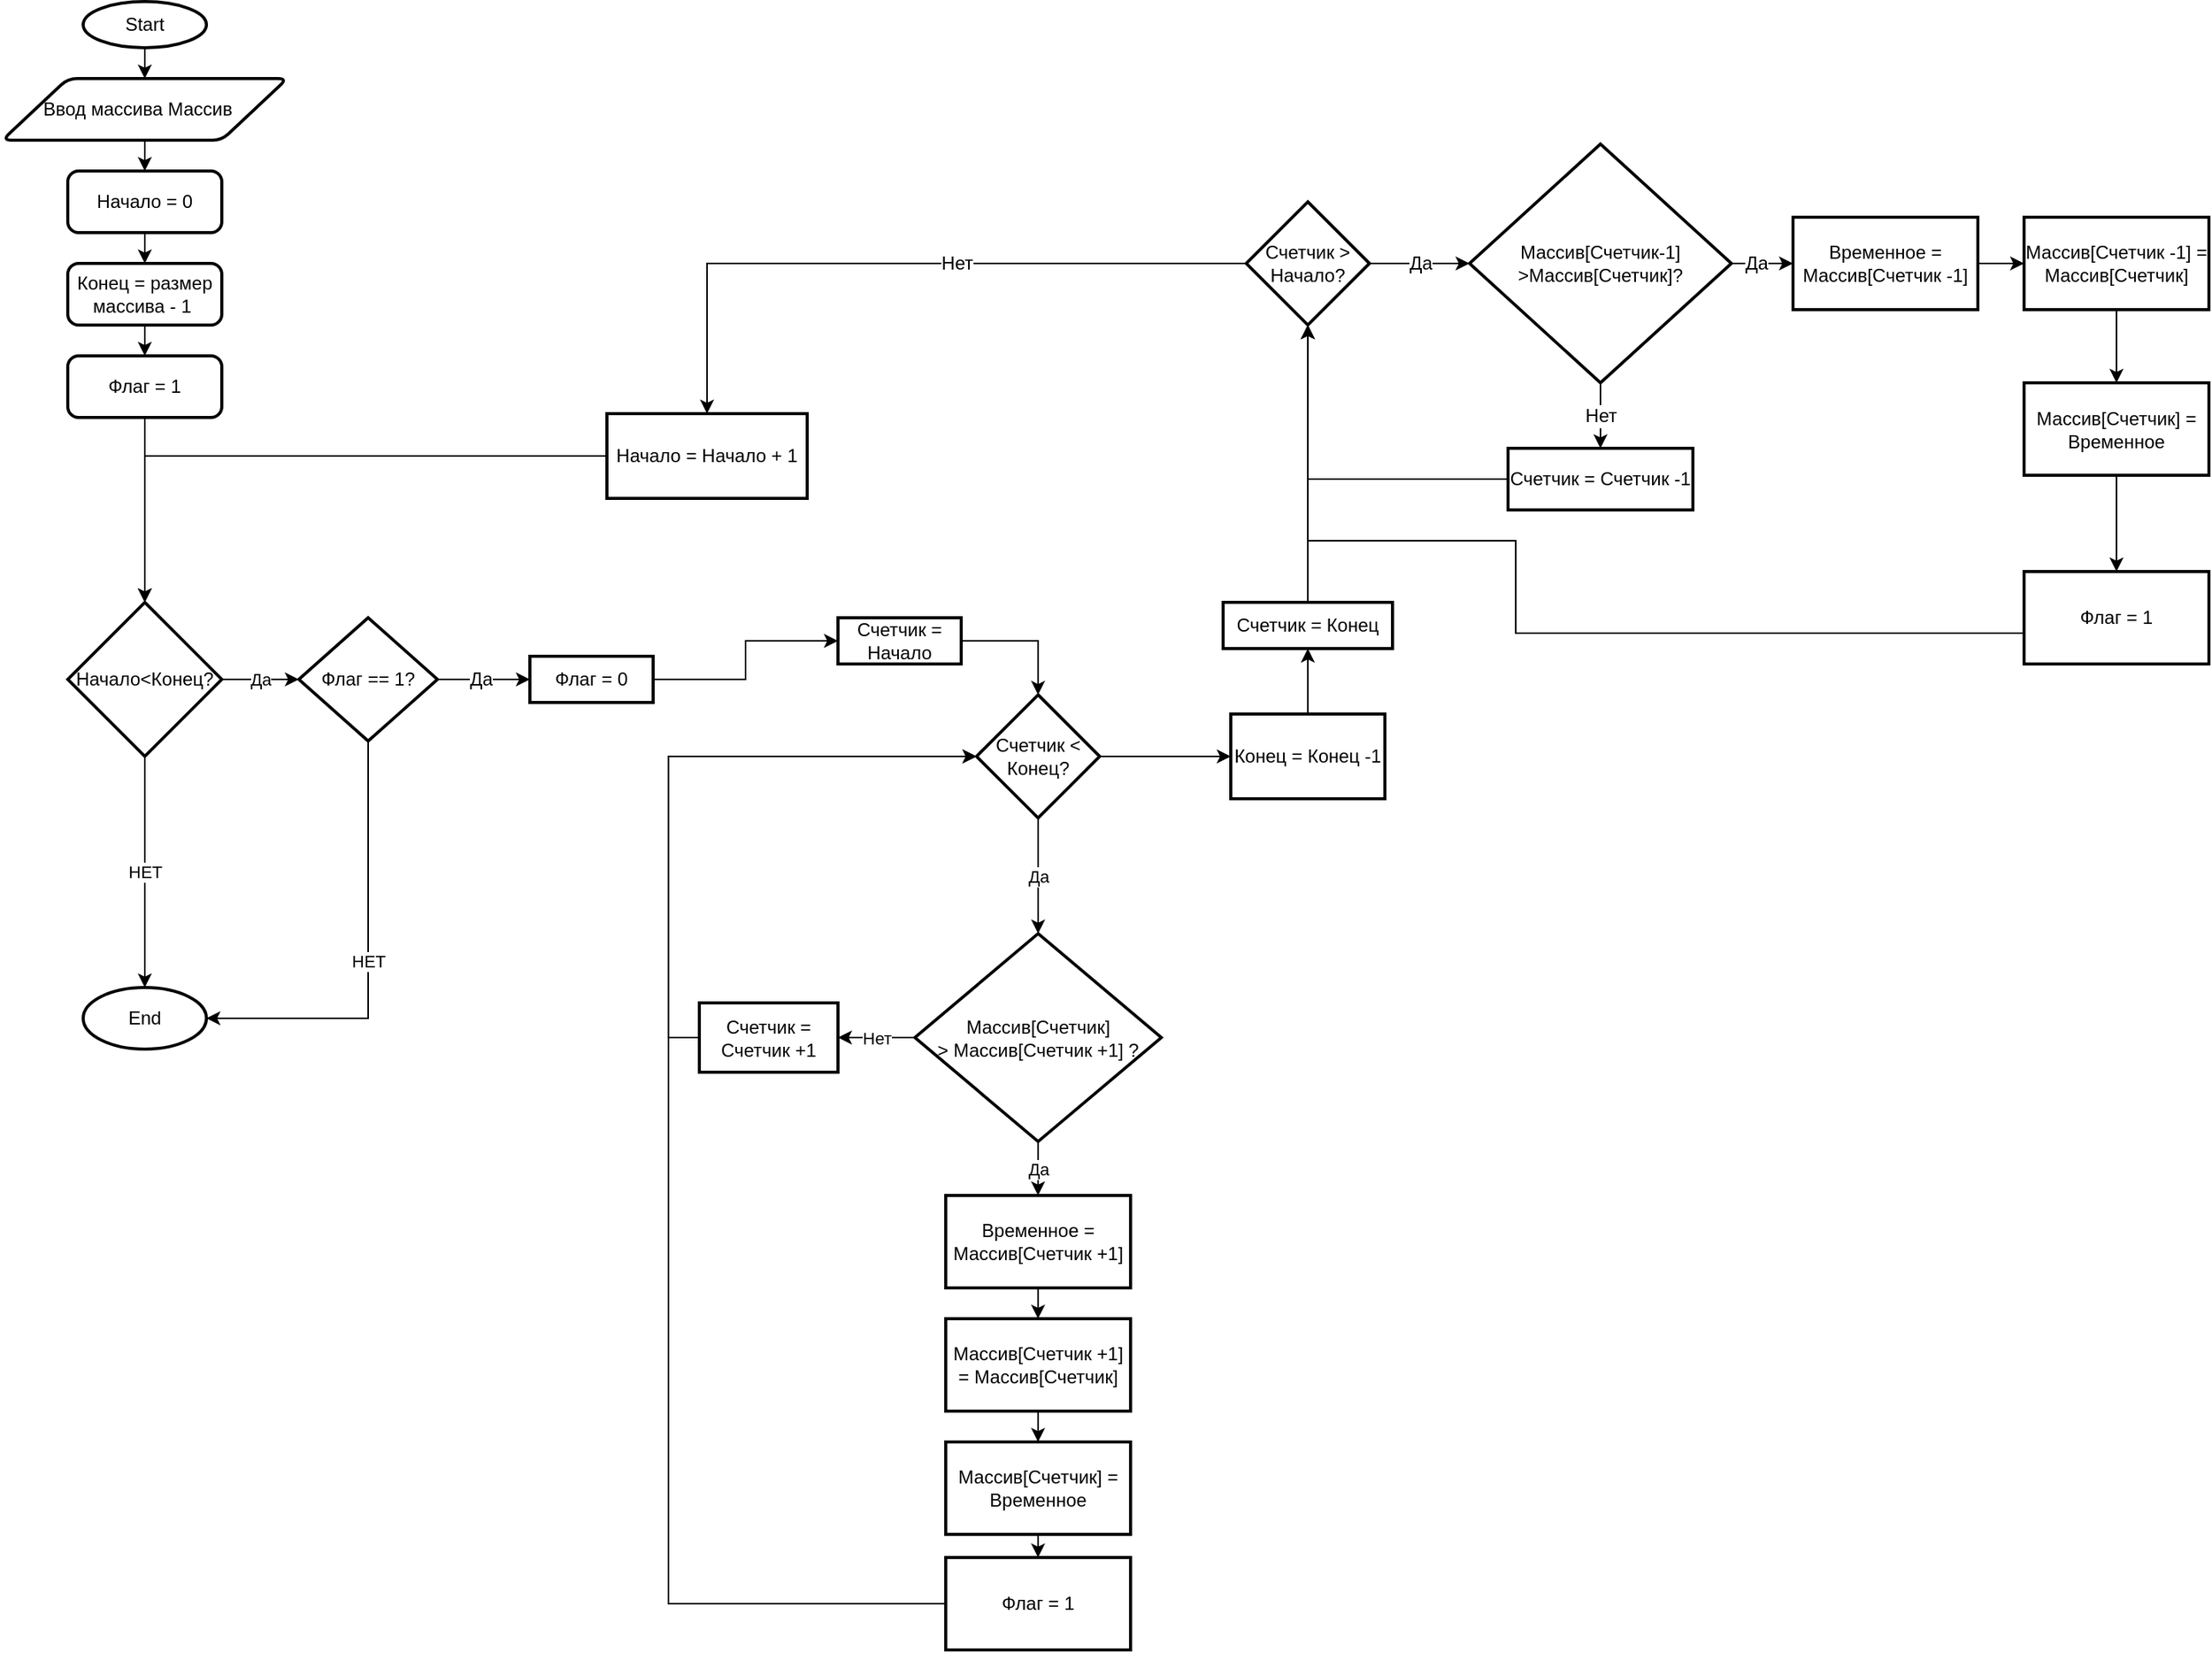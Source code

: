<mxfile version="20.5.3" type="device"><diagram id="NmVZUnbti3j4ijeyumfu" name="ShakeSort"><mxGraphModel dx="2149" dy="1331" grid="1" gridSize="10" guides="1" tooltips="1" connect="1" arrows="1" fold="1" page="1" pageScale="1" pageWidth="827" pageHeight="1169" math="0" shadow="0"><root><mxCell id="0"/><mxCell id="1" parent="0"/><mxCell id="b_WNObs0hanXhGBVunW9-6" value="" style="edgeStyle=orthogonalEdgeStyle;rounded=0;orthogonalLoop=1;jettySize=auto;html=1;" edge="1" parent="1" source="b_WNObs0hanXhGBVunW9-1" target="b_WNObs0hanXhGBVunW9-5"><mxGeometry relative="1" as="geometry"/></mxCell><mxCell id="b_WNObs0hanXhGBVunW9-1" value="Start" style="strokeWidth=2;html=1;shape=mxgraph.flowchart.start_1;whiteSpace=wrap;" vertex="1" parent="1"><mxGeometry x="150" y="20" width="80" height="30" as="geometry"/></mxCell><mxCell id="b_WNObs0hanXhGBVunW9-2" value="End" style="strokeWidth=2;html=1;shape=mxgraph.flowchart.start_1;whiteSpace=wrap;" vertex="1" parent="1"><mxGeometry x="150" y="660" width="80" height="40" as="geometry"/></mxCell><mxCell id="b_WNObs0hanXhGBVunW9-11" style="edgeStyle=orthogonalEdgeStyle;rounded=0;orthogonalLoop=1;jettySize=auto;html=1;" edge="1" parent="1" source="b_WNObs0hanXhGBVunW9-3" target="b_WNObs0hanXhGBVunW9-4"><mxGeometry relative="1" as="geometry"/></mxCell><mxCell id="b_WNObs0hanXhGBVunW9-3" value="Начало = 0" style="rounded=1;whiteSpace=wrap;html=1;absoluteArcSize=1;arcSize=14;strokeWidth=2;" vertex="1" parent="1"><mxGeometry x="140" y="130" width="100" height="40" as="geometry"/></mxCell><mxCell id="b_WNObs0hanXhGBVunW9-12" style="edgeStyle=orthogonalEdgeStyle;rounded=0;orthogonalLoop=1;jettySize=auto;html=1;" edge="1" parent="1" source="b_WNObs0hanXhGBVunW9-4" target="b_WNObs0hanXhGBVunW9-9"><mxGeometry relative="1" as="geometry"/></mxCell><mxCell id="b_WNObs0hanXhGBVunW9-4" value="Конец = размер массива - 1&amp;nbsp;" style="rounded=1;whiteSpace=wrap;html=1;absoluteArcSize=1;arcSize=14;strokeWidth=2;" vertex="1" parent="1"><mxGeometry x="140" y="190" width="100" height="40" as="geometry"/></mxCell><mxCell id="b_WNObs0hanXhGBVunW9-10" style="edgeStyle=orthogonalEdgeStyle;rounded=0;orthogonalLoop=1;jettySize=auto;html=1;entryX=0.5;entryY=0;entryDx=0;entryDy=0;" edge="1" parent="1" source="b_WNObs0hanXhGBVunW9-5" target="b_WNObs0hanXhGBVunW9-3"><mxGeometry relative="1" as="geometry"/></mxCell><mxCell id="b_WNObs0hanXhGBVunW9-5" value="Ввод массива Массив&amp;nbsp; &amp;nbsp;" style="shape=parallelogram;html=1;strokeWidth=2;perimeter=parallelogramPerimeter;whiteSpace=wrap;rounded=1;arcSize=12;size=0.23;" vertex="1" parent="1"><mxGeometry x="97.5" y="70" width="185" height="40" as="geometry"/></mxCell><mxCell id="b_WNObs0hanXhGBVunW9-14" style="edgeStyle=orthogonalEdgeStyle;rounded=0;orthogonalLoop=1;jettySize=auto;html=1;entryX=0.5;entryY=0;entryDx=0;entryDy=0;entryPerimeter=0;" edge="1" parent="1" source="b_WNObs0hanXhGBVunW9-9" target="b_WNObs0hanXhGBVunW9-13"><mxGeometry relative="1" as="geometry"/></mxCell><mxCell id="b_WNObs0hanXhGBVunW9-9" value="Флаг = 1" style="rounded=1;whiteSpace=wrap;html=1;absoluteArcSize=1;arcSize=14;strokeWidth=2;" vertex="1" parent="1"><mxGeometry x="140" y="250" width="100" height="40" as="geometry"/></mxCell><mxCell id="b_WNObs0hanXhGBVunW9-16" value="Да" style="edgeStyle=orthogonalEdgeStyle;rounded=0;orthogonalLoop=1;jettySize=auto;html=1;" edge="1" parent="1" source="b_WNObs0hanXhGBVunW9-13" target="b_WNObs0hanXhGBVunW9-15"><mxGeometry relative="1" as="geometry"/></mxCell><mxCell id="b_WNObs0hanXhGBVunW9-17" value="НЕТ" style="edgeStyle=orthogonalEdgeStyle;rounded=0;orthogonalLoop=1;jettySize=auto;html=1;" edge="1" parent="1" source="b_WNObs0hanXhGBVunW9-13" target="b_WNObs0hanXhGBVunW9-2"><mxGeometry relative="1" as="geometry"/></mxCell><mxCell id="b_WNObs0hanXhGBVunW9-13" value="Начало&amp;lt;Конец?" style="strokeWidth=2;html=1;shape=mxgraph.flowchart.decision;whiteSpace=wrap;" vertex="1" parent="1"><mxGeometry x="140" y="410" width="100" height="100" as="geometry"/></mxCell><mxCell id="b_WNObs0hanXhGBVunW9-18" value="НЕТ" style="edgeStyle=orthogonalEdgeStyle;rounded=0;orthogonalLoop=1;jettySize=auto;html=1;exitX=0.5;exitY=1;exitDx=0;exitDy=0;entryX=1;entryY=0.5;entryDx=0;entryDy=0;entryPerimeter=0;" edge="1" parent="1" source="b_WNObs0hanXhGBVunW9-15" target="b_WNObs0hanXhGBVunW9-2"><mxGeometry relative="1" as="geometry"/></mxCell><mxCell id="b_WNObs0hanXhGBVunW9-20" value="" style="edgeStyle=orthogonalEdgeStyle;rounded=0;orthogonalLoop=1;jettySize=auto;html=1;" edge="1" parent="1" source="b_WNObs0hanXhGBVunW9-15" target="b_WNObs0hanXhGBVunW9-19"><mxGeometry relative="1" as="geometry"/></mxCell><mxCell id="b_WNObs0hanXhGBVunW9-79" value="Да" style="edgeLabel;html=1;align=center;verticalAlign=middle;resizable=0;points=[];fontSize=12;" vertex="1" connectable="0" parent="b_WNObs0hanXhGBVunW9-20"><mxGeometry x="-0.066" relative="1" as="geometry"><mxPoint as="offset"/></mxGeometry></mxCell><mxCell id="b_WNObs0hanXhGBVunW9-15" value="Флаг == 1?" style="rhombus;whiteSpace=wrap;html=1;strokeWidth=2;" vertex="1" parent="1"><mxGeometry x="290" y="420" width="90" height="80" as="geometry"/></mxCell><mxCell id="b_WNObs0hanXhGBVunW9-24" value="" style="edgeStyle=orthogonalEdgeStyle;rounded=0;orthogonalLoop=1;jettySize=auto;html=1;" edge="1" parent="1" source="b_WNObs0hanXhGBVunW9-19" target="b_WNObs0hanXhGBVunW9-23"><mxGeometry relative="1" as="geometry"/></mxCell><mxCell id="b_WNObs0hanXhGBVunW9-19" value="Флаг = 0" style="whiteSpace=wrap;html=1;strokeWidth=2;" vertex="1" parent="1"><mxGeometry x="440" y="445" width="80" height="30" as="geometry"/></mxCell><mxCell id="b_WNObs0hanXhGBVunW9-26" value="" style="edgeStyle=orthogonalEdgeStyle;rounded=0;orthogonalLoop=1;jettySize=auto;html=1;" edge="1" parent="1" source="b_WNObs0hanXhGBVunW9-23" target="b_WNObs0hanXhGBVunW9-25"><mxGeometry relative="1" as="geometry"/></mxCell><mxCell id="b_WNObs0hanXhGBVunW9-23" value="Счетчик = Начало" style="whiteSpace=wrap;html=1;strokeWidth=2;" vertex="1" parent="1"><mxGeometry x="640" y="420" width="80" height="30" as="geometry"/></mxCell><mxCell id="b_WNObs0hanXhGBVunW9-28" value="Да" style="edgeStyle=orthogonalEdgeStyle;rounded=0;orthogonalLoop=1;jettySize=auto;html=1;" edge="1" parent="1" source="b_WNObs0hanXhGBVunW9-25" target="b_WNObs0hanXhGBVunW9-27"><mxGeometry relative="1" as="geometry"/></mxCell><mxCell id="b_WNObs0hanXhGBVunW9-47" value="" style="edgeStyle=orthogonalEdgeStyle;rounded=0;orthogonalLoop=1;jettySize=auto;html=1;fontSize=12;" edge="1" parent="1" source="b_WNObs0hanXhGBVunW9-25" target="b_WNObs0hanXhGBVunW9-46"><mxGeometry relative="1" as="geometry"/></mxCell><mxCell id="b_WNObs0hanXhGBVunW9-25" value="Счетчик &amp;lt; Конец?" style="rhombus;whiteSpace=wrap;html=1;strokeWidth=2;" vertex="1" parent="1"><mxGeometry x="729.94" y="470" width="80" height="80" as="geometry"/></mxCell><mxCell id="b_WNObs0hanXhGBVunW9-32" value="Нет" style="edgeStyle=orthogonalEdgeStyle;rounded=0;orthogonalLoop=1;jettySize=auto;html=1;fontSize=11;" edge="1" parent="1" source="b_WNObs0hanXhGBVunW9-27" target="b_WNObs0hanXhGBVunW9-31"><mxGeometry relative="1" as="geometry"/></mxCell><mxCell id="b_WNObs0hanXhGBVunW9-35" value="Да" style="edgeStyle=orthogonalEdgeStyle;rounded=0;orthogonalLoop=1;jettySize=auto;html=1;fontSize=11;" edge="1" parent="1" source="b_WNObs0hanXhGBVunW9-27" target="b_WNObs0hanXhGBVunW9-34"><mxGeometry relative="1" as="geometry"/></mxCell><mxCell id="b_WNObs0hanXhGBVunW9-27" value="&lt;font style=&quot;font-size: 12px;&quot;&gt;Массив[Счетчик]&lt;br&gt;&amp;gt; Массив[Счетчик +1] ?&lt;/font&gt;" style="rhombus;whiteSpace=wrap;html=1;strokeWidth=2;" vertex="1" parent="1"><mxGeometry x="689.94" y="625" width="160" height="135" as="geometry"/></mxCell><mxCell id="b_WNObs0hanXhGBVunW9-45" style="edgeStyle=orthogonalEdgeStyle;rounded=0;orthogonalLoop=1;jettySize=auto;html=1;entryX=0;entryY=0.5;entryDx=0;entryDy=0;fontSize=12;" edge="1" parent="1" source="b_WNObs0hanXhGBVunW9-31" target="b_WNObs0hanXhGBVunW9-25"><mxGeometry relative="1" as="geometry"><Array as="points"><mxPoint x="529.94" y="692"/><mxPoint x="529.94" y="510"/></Array></mxGeometry></mxCell><mxCell id="b_WNObs0hanXhGBVunW9-31" value="Счетчик = Счетчик +1" style="whiteSpace=wrap;html=1;strokeWidth=2;" vertex="1" parent="1"><mxGeometry x="550" y="670" width="90" height="45" as="geometry"/></mxCell><mxCell id="b_WNObs0hanXhGBVunW9-37" value="" style="edgeStyle=orthogonalEdgeStyle;rounded=0;orthogonalLoop=1;jettySize=auto;html=1;fontSize=11;" edge="1" parent="1" source="b_WNObs0hanXhGBVunW9-34" target="b_WNObs0hanXhGBVunW9-36"><mxGeometry relative="1" as="geometry"/></mxCell><mxCell id="b_WNObs0hanXhGBVunW9-34" value="Временное = Массив[Счетчик +1]" style="whiteSpace=wrap;html=1;strokeWidth=2;" vertex="1" parent="1"><mxGeometry x="709.94" y="795" width="120" height="60" as="geometry"/></mxCell><mxCell id="b_WNObs0hanXhGBVunW9-39" value="" style="edgeStyle=orthogonalEdgeStyle;rounded=0;orthogonalLoop=1;jettySize=auto;html=1;fontSize=11;" edge="1" parent="1" source="b_WNObs0hanXhGBVunW9-36" target="b_WNObs0hanXhGBVunW9-38"><mxGeometry relative="1" as="geometry"/></mxCell><mxCell id="b_WNObs0hanXhGBVunW9-36" value="Массив[Счетчик +1] = Массив[Счетчик]" style="whiteSpace=wrap;html=1;strokeWidth=2;" vertex="1" parent="1"><mxGeometry x="709.94" y="875" width="120" height="60" as="geometry"/></mxCell><mxCell id="b_WNObs0hanXhGBVunW9-41" value="" style="edgeStyle=orthogonalEdgeStyle;rounded=0;orthogonalLoop=1;jettySize=auto;html=1;fontSize=11;" edge="1" parent="1" source="b_WNObs0hanXhGBVunW9-38" target="b_WNObs0hanXhGBVunW9-40"><mxGeometry relative="1" as="geometry"/></mxCell><mxCell id="b_WNObs0hanXhGBVunW9-38" value="Массив[Счетчик] = Временное" style="whiteSpace=wrap;html=1;strokeWidth=2;" vertex="1" parent="1"><mxGeometry x="709.94" y="955" width="120" height="60" as="geometry"/></mxCell><mxCell id="b_WNObs0hanXhGBVunW9-44" style="edgeStyle=orthogonalEdgeStyle;rounded=0;orthogonalLoop=1;jettySize=auto;html=1;entryX=0;entryY=0.5;entryDx=0;entryDy=0;fontSize=12;" edge="1" parent="1" source="b_WNObs0hanXhGBVunW9-40" target="b_WNObs0hanXhGBVunW9-25"><mxGeometry relative="1" as="geometry"><Array as="points"><mxPoint x="529.94" y="1060"/><mxPoint x="529.94" y="510"/></Array></mxGeometry></mxCell><mxCell id="b_WNObs0hanXhGBVunW9-40" value="Флаг = 1" style="whiteSpace=wrap;html=1;strokeWidth=2;" vertex="1" parent="1"><mxGeometry x="709.94" y="1030" width="120" height="60" as="geometry"/></mxCell><mxCell id="b_WNObs0hanXhGBVunW9-49" value="" style="edgeStyle=orthogonalEdgeStyle;rounded=0;orthogonalLoop=1;jettySize=auto;html=1;fontSize=12;entryX=0.5;entryY=1;entryDx=0;entryDy=0;" edge="1" parent="1" source="b_WNObs0hanXhGBVunW9-46" target="b_WNObs0hanXhGBVunW9-50"><mxGeometry relative="1" as="geometry"><mxPoint x="937.588" y="440" as="targetPoint"/></mxGeometry></mxCell><mxCell id="b_WNObs0hanXhGBVunW9-46" value="Конец = Конец -1" style="whiteSpace=wrap;html=1;strokeWidth=2;" vertex="1" parent="1"><mxGeometry x="895" y="482.5" width="100.06" height="55" as="geometry"/></mxCell><mxCell id="b_WNObs0hanXhGBVunW9-52" value="" style="edgeStyle=orthogonalEdgeStyle;rounded=0;orthogonalLoop=1;jettySize=auto;html=1;fontSize=12;" edge="1" parent="1" source="b_WNObs0hanXhGBVunW9-50" target="b_WNObs0hanXhGBVunW9-51"><mxGeometry relative="1" as="geometry"/></mxCell><mxCell id="b_WNObs0hanXhGBVunW9-50" value="Счетчик = Конец" style="whiteSpace=wrap;html=1;strokeWidth=2;" vertex="1" parent="1"><mxGeometry x="890.04" y="410" width="109.97" height="30" as="geometry"/></mxCell><mxCell id="b_WNObs0hanXhGBVunW9-54" value="" style="edgeStyle=orthogonalEdgeStyle;rounded=0;orthogonalLoop=1;jettySize=auto;html=1;fontSize=12;" edge="1" parent="1" source="b_WNObs0hanXhGBVunW9-51" target="b_WNObs0hanXhGBVunW9-53"><mxGeometry relative="1" as="geometry"/></mxCell><mxCell id="b_WNObs0hanXhGBVunW9-56" value="Нет" style="edgeLabel;html=1;align=center;verticalAlign=middle;resizable=0;points=[];fontSize=12;" vertex="1" connectable="0" parent="b_WNObs0hanXhGBVunW9-54"><mxGeometry x="-0.234" relative="1" as="geometry"><mxPoint x="-17" as="offset"/></mxGeometry></mxCell><mxCell id="b_WNObs0hanXhGBVunW9-59" value="Да" style="edgeStyle=orthogonalEdgeStyle;rounded=0;orthogonalLoop=1;jettySize=auto;html=1;fontSize=12;" edge="1" parent="1" source="b_WNObs0hanXhGBVunW9-51" target="b_WNObs0hanXhGBVunW9-58"><mxGeometry relative="1" as="geometry"/></mxCell><mxCell id="b_WNObs0hanXhGBVunW9-51" value="Счетчик &amp;gt; Начало?" style="rhombus;whiteSpace=wrap;html=1;strokeWidth=2;" vertex="1" parent="1"><mxGeometry x="905.025" y="150" width="80" height="80" as="geometry"/></mxCell><mxCell id="b_WNObs0hanXhGBVunW9-57" style="edgeStyle=orthogonalEdgeStyle;rounded=0;orthogonalLoop=1;jettySize=auto;html=1;entryX=0.5;entryY=0;entryDx=0;entryDy=0;entryPerimeter=0;fontSize=12;" edge="1" parent="1" source="b_WNObs0hanXhGBVunW9-53" target="b_WNObs0hanXhGBVunW9-13"><mxGeometry relative="1" as="geometry"/></mxCell><mxCell id="b_WNObs0hanXhGBVunW9-53" value="Начало = Начало + 1" style="whiteSpace=wrap;html=1;strokeWidth=2;" vertex="1" parent="1"><mxGeometry x="490.01" y="287.5" width="130" height="55" as="geometry"/></mxCell><mxCell id="b_WNObs0hanXhGBVunW9-61" value="Нет" style="edgeStyle=orthogonalEdgeStyle;rounded=0;orthogonalLoop=1;jettySize=auto;html=1;fontSize=12;" edge="1" parent="1" source="b_WNObs0hanXhGBVunW9-58" target="b_WNObs0hanXhGBVunW9-60"><mxGeometry relative="1" as="geometry"/></mxCell><mxCell id="b_WNObs0hanXhGBVunW9-69" style="edgeStyle=orthogonalEdgeStyle;rounded=0;orthogonalLoop=1;jettySize=auto;html=1;entryX=0;entryY=0.5;entryDx=0;entryDy=0;fontSize=12;" edge="1" parent="1" source="b_WNObs0hanXhGBVunW9-58" target="b_WNObs0hanXhGBVunW9-65"><mxGeometry relative="1" as="geometry"/></mxCell><mxCell id="b_WNObs0hanXhGBVunW9-76" value="Да" style="edgeLabel;html=1;align=center;verticalAlign=middle;resizable=0;points=[];fontSize=12;" vertex="1" connectable="0" parent="b_WNObs0hanXhGBVunW9-69"><mxGeometry x="-0.193" relative="1" as="geometry"><mxPoint as="offset"/></mxGeometry></mxCell><mxCell id="b_WNObs0hanXhGBVunW9-58" value="Массив[Счетчик-1]&lt;br&gt;&amp;gt;Массив[Счетчик]?" style="rhombus;whiteSpace=wrap;html=1;strokeWidth=2;" vertex="1" parent="1"><mxGeometry x="1050" y="112.5" width="170" height="155" as="geometry"/></mxCell><mxCell id="b_WNObs0hanXhGBVunW9-64" style="edgeStyle=orthogonalEdgeStyle;rounded=0;orthogonalLoop=1;jettySize=auto;html=1;entryX=0.5;entryY=1;entryDx=0;entryDy=0;fontSize=12;" edge="1" parent="1" source="b_WNObs0hanXhGBVunW9-60" target="b_WNObs0hanXhGBVunW9-51"><mxGeometry relative="1" as="geometry"/></mxCell><mxCell id="b_WNObs0hanXhGBVunW9-60" value="Счетчик = Счетчик -1" style="whiteSpace=wrap;html=1;strokeWidth=2;" vertex="1" parent="1"><mxGeometry x="1075" y="310" width="120" height="40" as="geometry"/></mxCell><mxCell id="b_WNObs0hanXhGBVunW9-71" value="" style="edgeStyle=orthogonalEdgeStyle;rounded=0;orthogonalLoop=1;jettySize=auto;html=1;fontSize=12;" edge="1" parent="1" source="b_WNObs0hanXhGBVunW9-65" target="b_WNObs0hanXhGBVunW9-66"><mxGeometry relative="1" as="geometry"/></mxCell><mxCell id="b_WNObs0hanXhGBVunW9-65" value="Временное = Массив[Счетчик -1]" style="whiteSpace=wrap;html=1;strokeWidth=2;" vertex="1" parent="1"><mxGeometry x="1260" y="160" width="120" height="60" as="geometry"/></mxCell><mxCell id="b_WNObs0hanXhGBVunW9-72" value="" style="edgeStyle=orthogonalEdgeStyle;rounded=0;orthogonalLoop=1;jettySize=auto;html=1;fontSize=12;" edge="1" parent="1" source="b_WNObs0hanXhGBVunW9-66" target="b_WNObs0hanXhGBVunW9-67"><mxGeometry relative="1" as="geometry"/></mxCell><mxCell id="b_WNObs0hanXhGBVunW9-66" value="Массив[Счетчик -1] = Массив[Счетчик]" style="whiteSpace=wrap;html=1;strokeWidth=2;" vertex="1" parent="1"><mxGeometry x="1410" y="160" width="120" height="60" as="geometry"/></mxCell><mxCell id="b_WNObs0hanXhGBVunW9-73" value="" style="edgeStyle=orthogonalEdgeStyle;rounded=0;orthogonalLoop=1;jettySize=auto;html=1;fontSize=12;" edge="1" parent="1" source="b_WNObs0hanXhGBVunW9-67" target="b_WNObs0hanXhGBVunW9-68"><mxGeometry relative="1" as="geometry"/></mxCell><mxCell id="b_WNObs0hanXhGBVunW9-67" value="Массив[Счетчик] = Временное" style="whiteSpace=wrap;html=1;strokeWidth=2;" vertex="1" parent="1"><mxGeometry x="1410" y="267.5" width="120" height="60" as="geometry"/></mxCell><mxCell id="b_WNObs0hanXhGBVunW9-75" style="edgeStyle=orthogonalEdgeStyle;rounded=0;orthogonalLoop=1;jettySize=auto;html=1;entryX=0.5;entryY=1;entryDx=0;entryDy=0;fontSize=12;" edge="1" parent="1" source="b_WNObs0hanXhGBVunW9-68" target="b_WNObs0hanXhGBVunW9-51"><mxGeometry relative="1" as="geometry"><Array as="points"><mxPoint x="1080" y="430"/><mxPoint x="1080" y="370"/><mxPoint x="945" y="370"/></Array></mxGeometry></mxCell><mxCell id="b_WNObs0hanXhGBVunW9-68" value="Флаг = 1" style="whiteSpace=wrap;html=1;strokeWidth=2;" vertex="1" parent="1"><mxGeometry x="1410" y="390" width="120" height="60" as="geometry"/></mxCell></root></mxGraphModel></diagram></mxfile>